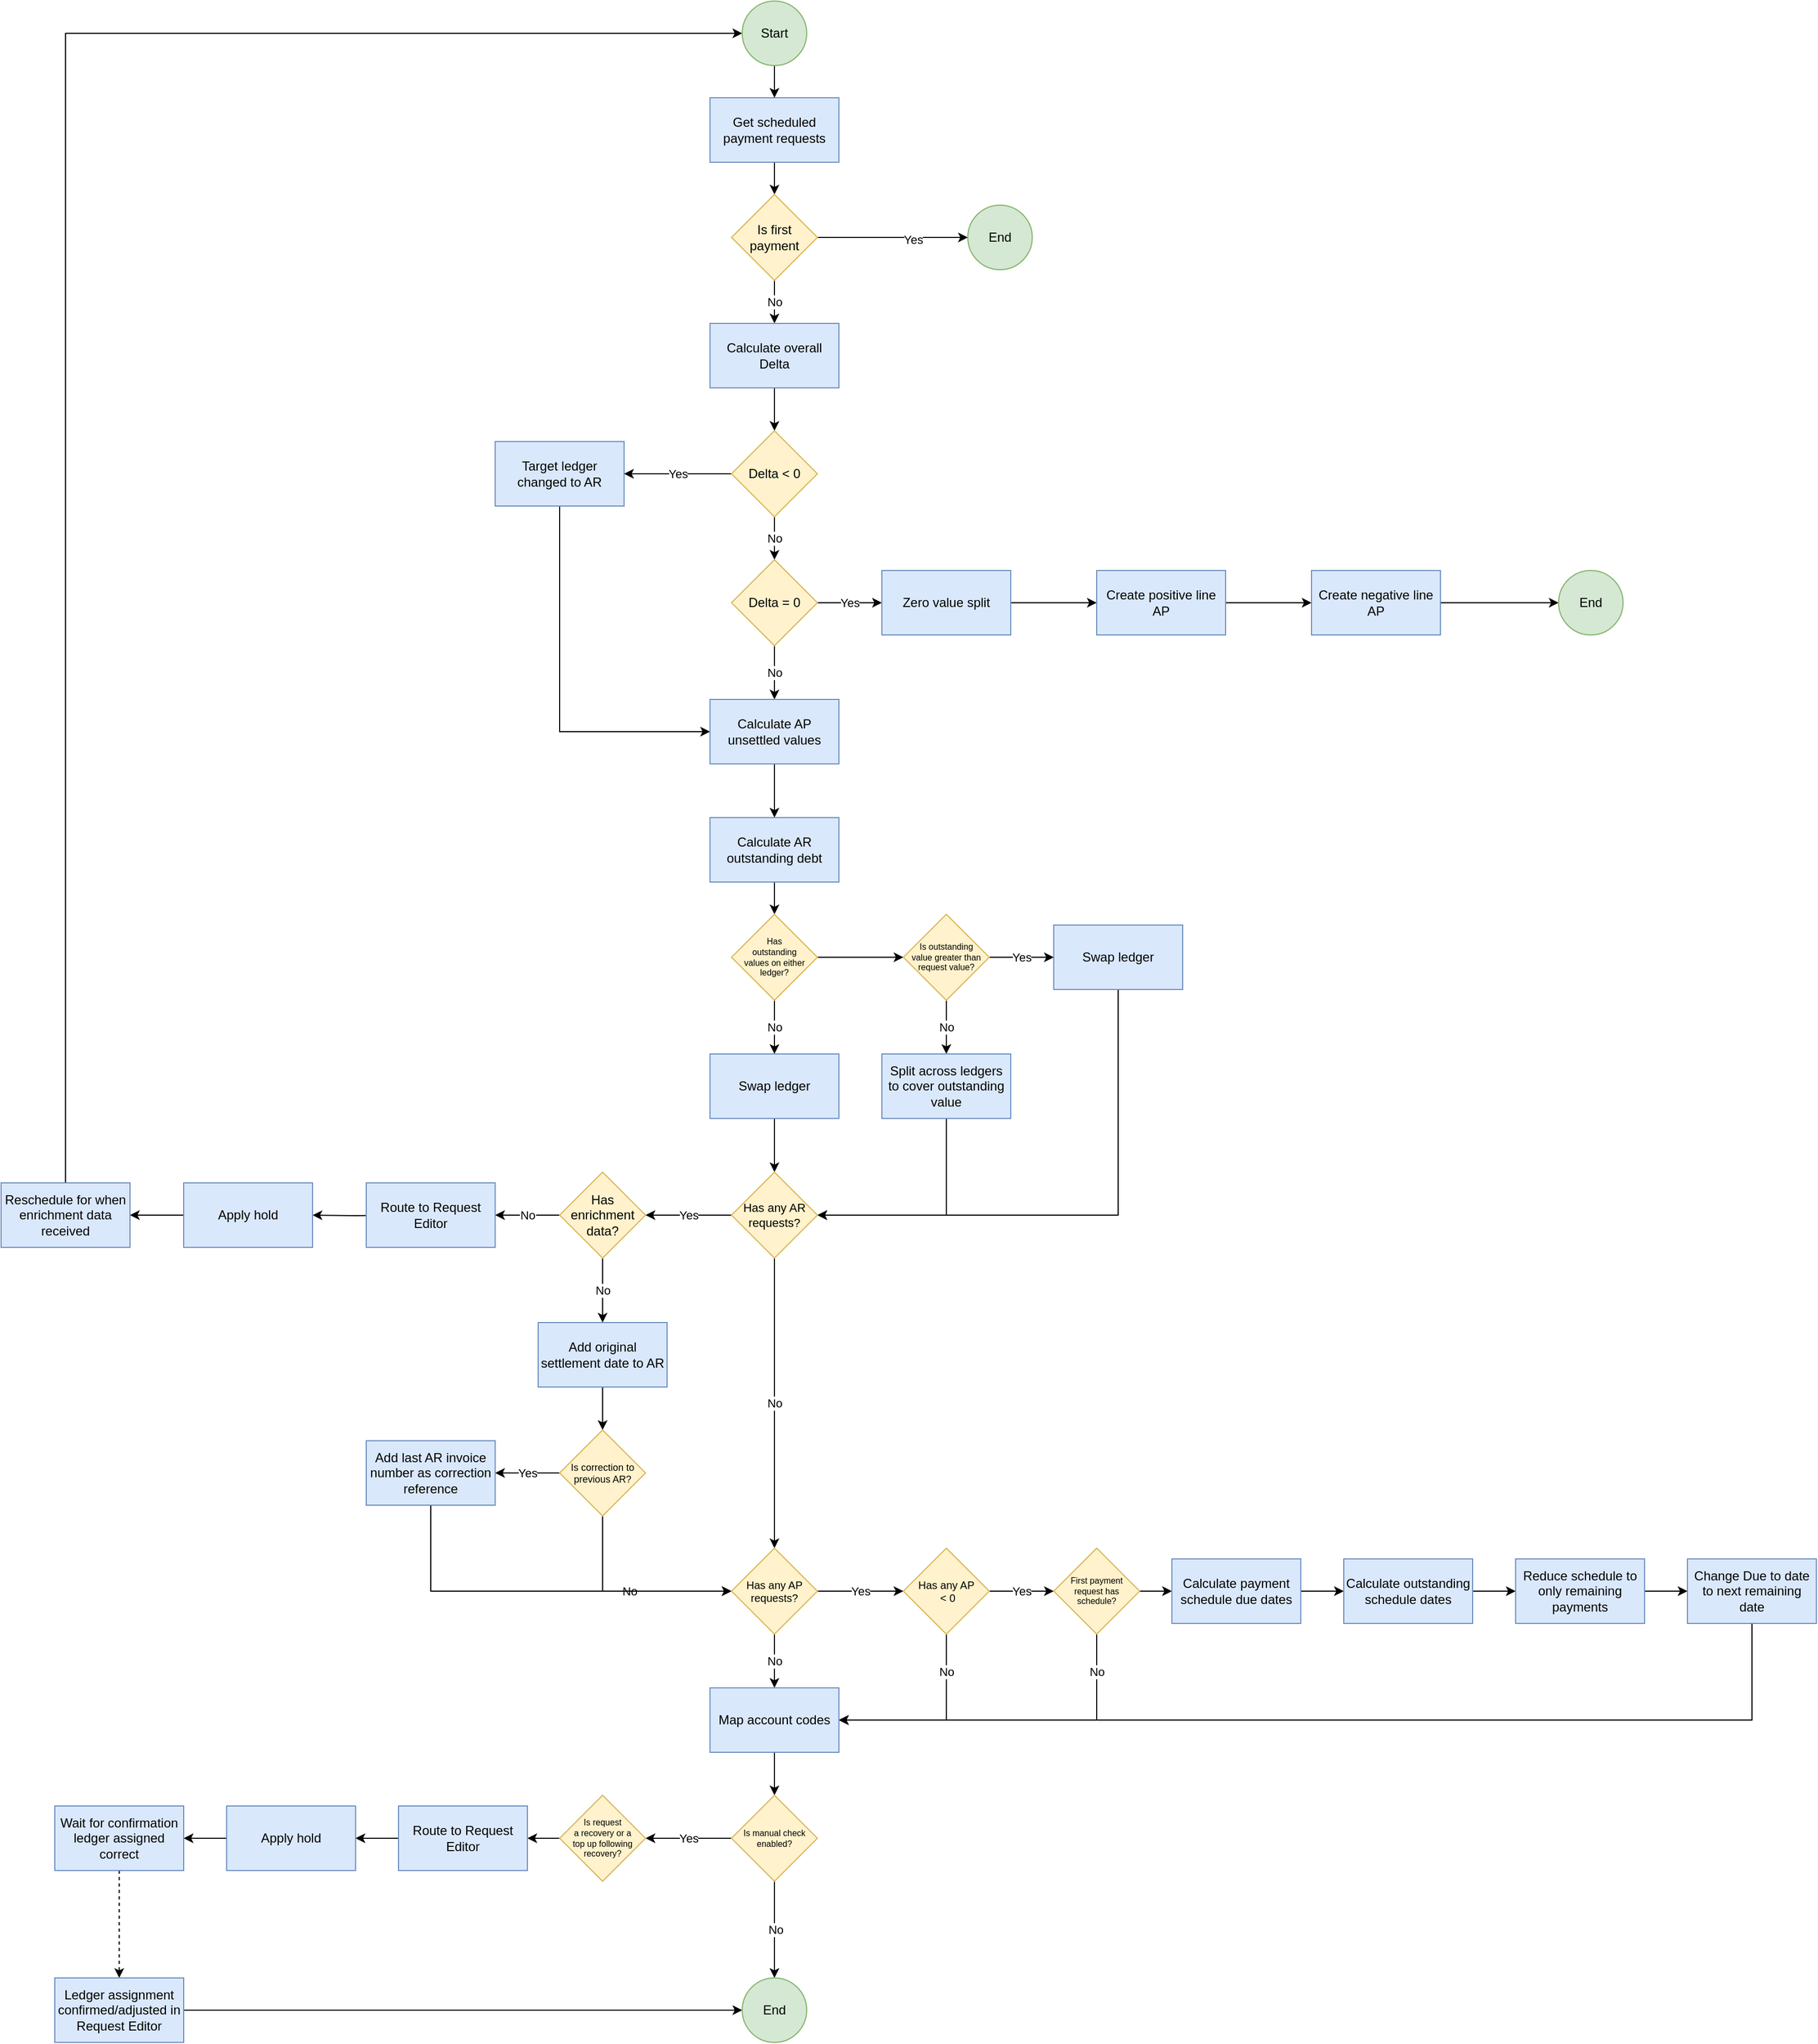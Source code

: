 <mxfile version="16.6.4" type="github">
  <diagram id="qEQCgVEGYSxdwCo334IR" name="Page-1">
    <mxGraphModel dx="2012" dy="1804" grid="1" gridSize="10" guides="1" tooltips="1" connect="1" arrows="1" fold="1" page="1" pageScale="1" pageWidth="827" pageHeight="1169" math="0" shadow="0">
      <root>
        <mxCell id="0" />
        <mxCell id="1" parent="0" />
        <mxCell id="rInZ0QM_BnlawJ9Pr040-3" value="" style="edgeStyle=orthogonalEdgeStyle;rounded=0;orthogonalLoop=1;jettySize=auto;html=1;" edge="1" parent="1" source="rInZ0QM_BnlawJ9Pr040-1" target="rInZ0QM_BnlawJ9Pr040-2">
          <mxGeometry relative="1" as="geometry" />
        </mxCell>
        <mxCell id="rInZ0QM_BnlawJ9Pr040-1" value="Get scheduled payment requests" style="rounded=0;whiteSpace=wrap;html=1;fillColor=#dae8fc;strokeColor=#6c8ebf;" vertex="1" parent="1">
          <mxGeometry x="-100" y="-1010" width="120" height="60" as="geometry" />
        </mxCell>
        <mxCell id="rInZ0QM_BnlawJ9Pr040-5" style="edgeStyle=orthogonalEdgeStyle;rounded=0;orthogonalLoop=1;jettySize=auto;html=1;" edge="1" parent="1" source="rInZ0QM_BnlawJ9Pr040-2" target="rInZ0QM_BnlawJ9Pr040-4">
          <mxGeometry relative="1" as="geometry" />
        </mxCell>
        <mxCell id="rInZ0QM_BnlawJ9Pr040-6" value="Yes" style="edgeLabel;html=1;align=center;verticalAlign=middle;resizable=0;points=[];" vertex="1" connectable="0" parent="rInZ0QM_BnlawJ9Pr040-5">
          <mxGeometry x="0.271" y="-2" relative="1" as="geometry">
            <mxPoint as="offset" />
          </mxGeometry>
        </mxCell>
        <mxCell id="rInZ0QM_BnlawJ9Pr040-8" value="No" style="edgeStyle=orthogonalEdgeStyle;rounded=0;orthogonalLoop=1;jettySize=auto;html=1;" edge="1" parent="1" source="rInZ0QM_BnlawJ9Pr040-2" target="rInZ0QM_BnlawJ9Pr040-7">
          <mxGeometry relative="1" as="geometry" />
        </mxCell>
        <mxCell id="rInZ0QM_BnlawJ9Pr040-2" value="Is first payment" style="rhombus;whiteSpace=wrap;html=1;rounded=0;fillColor=#fff2cc;strokeColor=#d6b656;" vertex="1" parent="1">
          <mxGeometry x="-80" y="-920" width="80" height="80" as="geometry" />
        </mxCell>
        <mxCell id="rInZ0QM_BnlawJ9Pr040-4" value="End" style="ellipse;whiteSpace=wrap;html=1;aspect=fixed;fillColor=#d5e8d4;strokeColor=#82b366;" vertex="1" parent="1">
          <mxGeometry x="140" y="-910" width="60" height="60" as="geometry" />
        </mxCell>
        <mxCell id="rInZ0QM_BnlawJ9Pr040-10" value="" style="edgeStyle=orthogonalEdgeStyle;rounded=0;orthogonalLoop=1;jettySize=auto;html=1;" edge="1" parent="1" source="rInZ0QM_BnlawJ9Pr040-7" target="rInZ0QM_BnlawJ9Pr040-9">
          <mxGeometry relative="1" as="geometry" />
        </mxCell>
        <mxCell id="rInZ0QM_BnlawJ9Pr040-7" value="Calculate overall Delta" style="whiteSpace=wrap;html=1;rounded=0;fillColor=#dae8fc;strokeColor=#6c8ebf;" vertex="1" parent="1">
          <mxGeometry x="-100" y="-800" width="120" height="60" as="geometry" />
        </mxCell>
        <mxCell id="rInZ0QM_BnlawJ9Pr040-12" value="Yes" style="edgeStyle=orthogonalEdgeStyle;rounded=0;orthogonalLoop=1;jettySize=auto;html=1;" edge="1" parent="1" source="rInZ0QM_BnlawJ9Pr040-9" target="rInZ0QM_BnlawJ9Pr040-11">
          <mxGeometry relative="1" as="geometry" />
        </mxCell>
        <mxCell id="rInZ0QM_BnlawJ9Pr040-16" value="No" style="edgeStyle=orthogonalEdgeStyle;rounded=0;orthogonalLoop=1;jettySize=auto;html=1;" edge="1" parent="1" source="rInZ0QM_BnlawJ9Pr040-9" target="rInZ0QM_BnlawJ9Pr040-15">
          <mxGeometry relative="1" as="geometry" />
        </mxCell>
        <mxCell id="rInZ0QM_BnlawJ9Pr040-9" value="Delta &amp;lt; 0" style="rhombus;whiteSpace=wrap;html=1;rounded=0;fillColor=#fff2cc;strokeColor=#d6b656;" vertex="1" parent="1">
          <mxGeometry x="-80" y="-700" width="80" height="80" as="geometry" />
        </mxCell>
        <mxCell id="rInZ0QM_BnlawJ9Pr040-35" style="edgeStyle=orthogonalEdgeStyle;rounded=0;orthogonalLoop=1;jettySize=auto;html=1;entryX=0;entryY=0.5;entryDx=0;entryDy=0;exitX=0.5;exitY=1;exitDx=0;exitDy=0;" edge="1" parent="1" source="rInZ0QM_BnlawJ9Pr040-11" target="rInZ0QM_BnlawJ9Pr040-25">
          <mxGeometry relative="1" as="geometry" />
        </mxCell>
        <mxCell id="rInZ0QM_BnlawJ9Pr040-11" value="Target ledger changed to AR" style="whiteSpace=wrap;html=1;rounded=0;fillColor=#dae8fc;strokeColor=#6c8ebf;" vertex="1" parent="1">
          <mxGeometry x="-300" y="-690" width="120" height="60" as="geometry" />
        </mxCell>
        <mxCell id="rInZ0QM_BnlawJ9Pr040-18" value="Yes" style="edgeStyle=orthogonalEdgeStyle;rounded=0;orthogonalLoop=1;jettySize=auto;html=1;" edge="1" parent="1" source="rInZ0QM_BnlawJ9Pr040-15" target="rInZ0QM_BnlawJ9Pr040-17">
          <mxGeometry relative="1" as="geometry" />
        </mxCell>
        <mxCell id="rInZ0QM_BnlawJ9Pr040-26" value="No" style="edgeStyle=orthogonalEdgeStyle;rounded=0;orthogonalLoop=1;jettySize=auto;html=1;" edge="1" parent="1" source="rInZ0QM_BnlawJ9Pr040-15" target="rInZ0QM_BnlawJ9Pr040-25">
          <mxGeometry relative="1" as="geometry" />
        </mxCell>
        <mxCell id="rInZ0QM_BnlawJ9Pr040-15" value="Delta = 0" style="rhombus;whiteSpace=wrap;html=1;rounded=0;fillColor=#fff2cc;strokeColor=#d6b656;" vertex="1" parent="1">
          <mxGeometry x="-80" y="-580" width="80" height="80" as="geometry" />
        </mxCell>
        <mxCell id="rInZ0QM_BnlawJ9Pr040-20" value="" style="edgeStyle=orthogonalEdgeStyle;rounded=0;orthogonalLoop=1;jettySize=auto;html=1;" edge="1" parent="1" source="rInZ0QM_BnlawJ9Pr040-17" target="rInZ0QM_BnlawJ9Pr040-19">
          <mxGeometry relative="1" as="geometry" />
        </mxCell>
        <mxCell id="rInZ0QM_BnlawJ9Pr040-17" value="Zero value split" style="whiteSpace=wrap;html=1;rounded=0;" vertex="1" parent="1">
          <mxGeometry x="60" y="-570" width="120" height="60" as="geometry" />
        </mxCell>
        <mxCell id="rInZ0QM_BnlawJ9Pr040-22" value="" style="edgeStyle=orthogonalEdgeStyle;rounded=0;orthogonalLoop=1;jettySize=auto;html=1;" edge="1" parent="1" source="rInZ0QM_BnlawJ9Pr040-19" target="rInZ0QM_BnlawJ9Pr040-21">
          <mxGeometry relative="1" as="geometry" />
        </mxCell>
        <mxCell id="rInZ0QM_BnlawJ9Pr040-19" value="Create positive line AP" style="whiteSpace=wrap;html=1;rounded=0;" vertex="1" parent="1">
          <mxGeometry x="260" y="-570" width="120" height="60" as="geometry" />
        </mxCell>
        <mxCell id="rInZ0QM_BnlawJ9Pr040-24" style="edgeStyle=orthogonalEdgeStyle;rounded=0;orthogonalLoop=1;jettySize=auto;html=1;" edge="1" parent="1" source="rInZ0QM_BnlawJ9Pr040-21" target="rInZ0QM_BnlawJ9Pr040-23">
          <mxGeometry relative="1" as="geometry" />
        </mxCell>
        <mxCell id="rInZ0QM_BnlawJ9Pr040-21" value="Create negative line AP" style="whiteSpace=wrap;html=1;rounded=0;fillColor=#dae8fc;strokeColor=#6c8ebf;" vertex="1" parent="1">
          <mxGeometry x="460" y="-570" width="120" height="60" as="geometry" />
        </mxCell>
        <mxCell id="rInZ0QM_BnlawJ9Pr040-23" value="End" style="ellipse;whiteSpace=wrap;html=1;aspect=fixed;fillColor=#d5e8d4;strokeColor=#82b366;" vertex="1" parent="1">
          <mxGeometry x="690" y="-570" width="60" height="60" as="geometry" />
        </mxCell>
        <mxCell id="rInZ0QM_BnlawJ9Pr040-28" value="" style="edgeStyle=orthogonalEdgeStyle;rounded=0;orthogonalLoop=1;jettySize=auto;html=1;" edge="1" parent="1" source="rInZ0QM_BnlawJ9Pr040-25" target="rInZ0QM_BnlawJ9Pr040-27">
          <mxGeometry relative="1" as="geometry" />
        </mxCell>
        <mxCell id="rInZ0QM_BnlawJ9Pr040-25" value="Calculate AP unsettled values" style="whiteSpace=wrap;html=1;rounded=0;fillColor=#dae8fc;strokeColor=#6c8ebf;" vertex="1" parent="1">
          <mxGeometry x="-100" y="-450" width="120" height="60" as="geometry" />
        </mxCell>
        <mxCell id="rInZ0QM_BnlawJ9Pr040-32" value="" style="edgeStyle=orthogonalEdgeStyle;rounded=0;orthogonalLoop=1;jettySize=auto;html=1;" edge="1" parent="1" source="rInZ0QM_BnlawJ9Pr040-27" target="rInZ0QM_BnlawJ9Pr040-31">
          <mxGeometry relative="1" as="geometry" />
        </mxCell>
        <mxCell id="rInZ0QM_BnlawJ9Pr040-27" value="Calculate AR outstanding debt" style="whiteSpace=wrap;html=1;rounded=0;fillColor=#dae8fc;strokeColor=#6c8ebf;" vertex="1" parent="1">
          <mxGeometry x="-100" y="-340" width="120" height="60" as="geometry" />
        </mxCell>
        <mxCell id="rInZ0QM_BnlawJ9Pr040-34" value="No" style="edgeStyle=orthogonalEdgeStyle;rounded=0;orthogonalLoop=1;jettySize=auto;html=1;entryX=0.5;entryY=0;entryDx=0;entryDy=0;" edge="1" parent="1" source="rInZ0QM_BnlawJ9Pr040-31" target="rInZ0QM_BnlawJ9Pr040-44">
          <mxGeometry relative="1" as="geometry">
            <mxPoint x="-40" y="-70" as="targetPoint" />
          </mxGeometry>
        </mxCell>
        <mxCell id="rInZ0QM_BnlawJ9Pr040-37" value="" style="edgeStyle=orthogonalEdgeStyle;rounded=0;orthogonalLoop=1;jettySize=auto;html=1;" edge="1" parent="1" source="rInZ0QM_BnlawJ9Pr040-31" target="rInZ0QM_BnlawJ9Pr040-36">
          <mxGeometry relative="1" as="geometry" />
        </mxCell>
        <mxCell id="rInZ0QM_BnlawJ9Pr040-31" value="Has &lt;br&gt;outstanding &lt;br&gt;values on either ledger?" style="rhombus;whiteSpace=wrap;html=1;rounded=0;fontSize=8;fillColor=#fff2cc;strokeColor=#d6b656;" vertex="1" parent="1">
          <mxGeometry x="-80" y="-250" width="80" height="80" as="geometry" />
        </mxCell>
        <mxCell id="rInZ0QM_BnlawJ9Pr040-39" value="Yes" style="edgeStyle=orthogonalEdgeStyle;rounded=0;orthogonalLoop=1;jettySize=auto;html=1;" edge="1" parent="1" source="rInZ0QM_BnlawJ9Pr040-36" target="rInZ0QM_BnlawJ9Pr040-38">
          <mxGeometry relative="1" as="geometry" />
        </mxCell>
        <mxCell id="rInZ0QM_BnlawJ9Pr040-43" value="No" style="edgeStyle=orthogonalEdgeStyle;rounded=0;orthogonalLoop=1;jettySize=auto;html=1;" edge="1" parent="1" source="rInZ0QM_BnlawJ9Pr040-36" target="rInZ0QM_BnlawJ9Pr040-42">
          <mxGeometry relative="1" as="geometry" />
        </mxCell>
        <mxCell id="rInZ0QM_BnlawJ9Pr040-36" value="Is outstanding&lt;br&gt;value greater than request value?" style="rhombus;whiteSpace=wrap;html=1;rounded=0;fontSize=8;fillColor=#fff2cc;strokeColor=#d6b656;" vertex="1" parent="1">
          <mxGeometry x="80" y="-250" width="80" height="80" as="geometry" />
        </mxCell>
        <mxCell id="rInZ0QM_BnlawJ9Pr040-41" value="" style="edgeStyle=orthogonalEdgeStyle;rounded=0;orthogonalLoop=1;jettySize=auto;html=1;entryX=1;entryY=0.5;entryDx=0;entryDy=0;exitX=0.5;exitY=1;exitDx=0;exitDy=0;" edge="1" parent="1" source="rInZ0QM_BnlawJ9Pr040-38" target="rInZ0QM_BnlawJ9Pr040-45">
          <mxGeometry relative="1" as="geometry">
            <mxPoint x="440" y="60" as="targetPoint" />
            <Array as="points">
              <mxPoint x="280" y="30" />
            </Array>
          </mxGeometry>
        </mxCell>
        <mxCell id="rInZ0QM_BnlawJ9Pr040-38" value="Swap ledger" style="whiteSpace=wrap;html=1;rounded=0;fillColor=#dae8fc;strokeColor=#6c8ebf;" vertex="1" parent="1">
          <mxGeometry x="220" y="-240" width="120" height="60" as="geometry" />
        </mxCell>
        <mxCell id="rInZ0QM_BnlawJ9Pr040-124" style="edgeStyle=orthogonalEdgeStyle;rounded=0;orthogonalLoop=1;jettySize=auto;html=1;entryX=1;entryY=0.5;entryDx=0;entryDy=0;fontSize=8;exitX=0.5;exitY=1;exitDx=0;exitDy=0;" edge="1" parent="1" source="rInZ0QM_BnlawJ9Pr040-42" target="rInZ0QM_BnlawJ9Pr040-45">
          <mxGeometry relative="1" as="geometry" />
        </mxCell>
        <mxCell id="rInZ0QM_BnlawJ9Pr040-42" value="Split across ledgers to cover outstanding value" style="whiteSpace=wrap;html=1;rounded=0;fillColor=#dae8fc;strokeColor=#6c8ebf;" vertex="1" parent="1">
          <mxGeometry x="60" y="-120" width="120" height="60" as="geometry" />
        </mxCell>
        <mxCell id="rInZ0QM_BnlawJ9Pr040-46" value="" style="edgeStyle=orthogonalEdgeStyle;rounded=0;orthogonalLoop=1;jettySize=auto;html=1;" edge="1" parent="1" source="rInZ0QM_BnlawJ9Pr040-44" target="rInZ0QM_BnlawJ9Pr040-45">
          <mxGeometry relative="1" as="geometry" />
        </mxCell>
        <mxCell id="rInZ0QM_BnlawJ9Pr040-44" value="Swap ledger" style="whiteSpace=wrap;html=1;rounded=0;fillColor=#dae8fc;strokeColor=#6c8ebf;" vertex="1" parent="1">
          <mxGeometry x="-100" y="-120" width="120" height="60" as="geometry" />
        </mxCell>
        <mxCell id="rInZ0QM_BnlawJ9Pr040-48" value="Yes" style="edgeStyle=orthogonalEdgeStyle;rounded=0;orthogonalLoop=1;jettySize=auto;html=1;" edge="1" parent="1" source="rInZ0QM_BnlawJ9Pr040-45" target="rInZ0QM_BnlawJ9Pr040-47">
          <mxGeometry relative="1" as="geometry" />
        </mxCell>
        <mxCell id="rInZ0QM_BnlawJ9Pr040-58" value="No" style="edgeStyle=orthogonalEdgeStyle;rounded=0;orthogonalLoop=1;jettySize=auto;html=1;exitX=0.5;exitY=1;exitDx=0;exitDy=0;" edge="1" parent="1" source="rInZ0QM_BnlawJ9Pr040-47" target="rInZ0QM_BnlawJ9Pr040-57">
          <mxGeometry relative="1" as="geometry" />
        </mxCell>
        <mxCell id="rInZ0QM_BnlawJ9Pr040-88" value="No" style="edgeStyle=orthogonalEdgeStyle;rounded=0;orthogonalLoop=1;jettySize=auto;html=1;" edge="1" parent="1" source="rInZ0QM_BnlawJ9Pr040-45" target="rInZ0QM_BnlawJ9Pr040-87">
          <mxGeometry relative="1" as="geometry" />
        </mxCell>
        <mxCell id="rInZ0QM_BnlawJ9Pr040-45" value="Has any AR requests?" style="rhombus;whiteSpace=wrap;html=1;rounded=0;fontSize=11;fillColor=#fff2cc;strokeColor=#d6b656;" vertex="1" parent="1">
          <mxGeometry x="-80" y="-10" width="80" height="80" as="geometry" />
        </mxCell>
        <mxCell id="rInZ0QM_BnlawJ9Pr040-50" value="No" style="edgeStyle=orthogonalEdgeStyle;rounded=0;orthogonalLoop=1;jettySize=auto;html=1;" edge="1" parent="1" source="rInZ0QM_BnlawJ9Pr040-47" target="rInZ0QM_BnlawJ9Pr040-49">
          <mxGeometry relative="1" as="geometry" />
        </mxCell>
        <mxCell id="rInZ0QM_BnlawJ9Pr040-47" value="Has enrichment data?" style="rhombus;whiteSpace=wrap;html=1;rounded=0;fillColor=#fff2cc;strokeColor=#d6b656;" vertex="1" parent="1">
          <mxGeometry x="-240" y="-10" width="80" height="80" as="geometry" />
        </mxCell>
        <mxCell id="rInZ0QM_BnlawJ9Pr040-52" value="" style="edgeStyle=orthogonalEdgeStyle;rounded=0;orthogonalLoop=1;jettySize=auto;html=1;" edge="1" parent="1" target="rInZ0QM_BnlawJ9Pr040-51">
          <mxGeometry relative="1" as="geometry">
            <mxPoint x="-390" y="30.0" as="sourcePoint" />
          </mxGeometry>
        </mxCell>
        <mxCell id="rInZ0QM_BnlawJ9Pr040-49" value="Route to Request Editor" style="whiteSpace=wrap;html=1;rounded=0;fillColor=#dae8fc;strokeColor=#6c8ebf;" vertex="1" parent="1">
          <mxGeometry x="-420" width="120" height="60" as="geometry" />
        </mxCell>
        <mxCell id="rInZ0QM_BnlawJ9Pr040-54" value="" style="edgeStyle=orthogonalEdgeStyle;rounded=0;orthogonalLoop=1;jettySize=auto;html=1;" edge="1" parent="1" source="rInZ0QM_BnlawJ9Pr040-51" target="rInZ0QM_BnlawJ9Pr040-53">
          <mxGeometry relative="1" as="geometry" />
        </mxCell>
        <mxCell id="rInZ0QM_BnlawJ9Pr040-51" value="Apply hold" style="whiteSpace=wrap;html=1;rounded=0;fillColor=#dae8fc;strokeColor=#6c8ebf;" vertex="1" parent="1">
          <mxGeometry x="-590" width="120" height="60" as="geometry" />
        </mxCell>
        <mxCell id="rInZ0QM_BnlawJ9Pr040-112" style="edgeStyle=orthogonalEdgeStyle;rounded=0;orthogonalLoop=1;jettySize=auto;html=1;entryX=0;entryY=0.5;entryDx=0;entryDy=0;fontSize=8;exitX=0.5;exitY=0;exitDx=0;exitDy=0;" edge="1" parent="1" source="rInZ0QM_BnlawJ9Pr040-53" target="rInZ0QM_BnlawJ9Pr040-110">
          <mxGeometry relative="1" as="geometry">
            <Array as="points">
              <mxPoint x="-700" y="-1070" />
            </Array>
          </mxGeometry>
        </mxCell>
        <mxCell id="rInZ0QM_BnlawJ9Pr040-53" value="Reschedule for when enrichment data received" style="whiteSpace=wrap;html=1;rounded=0;fillColor=#dae8fc;strokeColor=#6c8ebf;" vertex="1" parent="1">
          <mxGeometry x="-760" width="120" height="60" as="geometry" />
        </mxCell>
        <mxCell id="rInZ0QM_BnlawJ9Pr040-60" value="" style="edgeStyle=orthogonalEdgeStyle;rounded=0;orthogonalLoop=1;jettySize=auto;html=1;" edge="1" parent="1" source="rInZ0QM_BnlawJ9Pr040-57" target="rInZ0QM_BnlawJ9Pr040-59">
          <mxGeometry relative="1" as="geometry" />
        </mxCell>
        <mxCell id="rInZ0QM_BnlawJ9Pr040-57" value="Add original settlement date to AR" style="whiteSpace=wrap;html=1;rounded=0;fillColor=#dae8fc;strokeColor=#6c8ebf;" vertex="1" parent="1">
          <mxGeometry x="-260" y="130" width="120" height="60" as="geometry" />
        </mxCell>
        <mxCell id="rInZ0QM_BnlawJ9Pr040-64" value="Yes" style="edgeStyle=orthogonalEdgeStyle;rounded=0;orthogonalLoop=1;jettySize=auto;html=1;" edge="1" parent="1" source="rInZ0QM_BnlawJ9Pr040-59" target="rInZ0QM_BnlawJ9Pr040-63">
          <mxGeometry relative="1" as="geometry" />
        </mxCell>
        <mxCell id="rInZ0QM_BnlawJ9Pr040-66" value="No" style="edgeStyle=orthogonalEdgeStyle;rounded=0;orthogonalLoop=1;jettySize=auto;html=1;exitX=0.5;exitY=1;exitDx=0;exitDy=0;entryX=0;entryY=0.5;entryDx=0;entryDy=0;" edge="1" parent="1" source="rInZ0QM_BnlawJ9Pr040-59" target="rInZ0QM_BnlawJ9Pr040-87">
          <mxGeometry relative="1" as="geometry" />
        </mxCell>
        <mxCell id="rInZ0QM_BnlawJ9Pr040-59" value="Is correction to previous AR?" style="rhombus;whiteSpace=wrap;html=1;rounded=0;fontSize=9;fillColor=#fff2cc;strokeColor=#d6b656;" vertex="1" parent="1">
          <mxGeometry x="-240" y="230" width="80" height="80" as="geometry" />
        </mxCell>
        <mxCell id="rInZ0QM_BnlawJ9Pr040-67" style="edgeStyle=orthogonalEdgeStyle;rounded=0;orthogonalLoop=1;jettySize=auto;html=1;entryX=0;entryY=0.5;entryDx=0;entryDy=0;exitX=0.5;exitY=1;exitDx=0;exitDy=0;" edge="1" parent="1" source="rInZ0QM_BnlawJ9Pr040-63" target="rInZ0QM_BnlawJ9Pr040-87">
          <mxGeometry relative="1" as="geometry" />
        </mxCell>
        <mxCell id="rInZ0QM_BnlawJ9Pr040-63" value="Add last AR invoice number as correction reference" style="whiteSpace=wrap;html=1;rounded=0;fillColor=#dae8fc;strokeColor=#6c8ebf;" vertex="1" parent="1">
          <mxGeometry x="-420" y="240" width="120" height="60" as="geometry" />
        </mxCell>
        <mxCell id="rInZ0QM_BnlawJ9Pr040-70" value="" style="edgeStyle=orthogonalEdgeStyle;rounded=0;orthogonalLoop=1;jettySize=auto;html=1;" edge="1" parent="1" source="rInZ0QM_BnlawJ9Pr040-65" target="rInZ0QM_BnlawJ9Pr040-69">
          <mxGeometry relative="1" as="geometry" />
        </mxCell>
        <mxCell id="rInZ0QM_BnlawJ9Pr040-65" value="Map account codes" style="whiteSpace=wrap;html=1;rounded=0;" vertex="1" parent="1">
          <mxGeometry x="-100" y="470" width="120" height="60" as="geometry" />
        </mxCell>
        <mxCell id="rInZ0QM_BnlawJ9Pr040-72" value="Yes" style="edgeStyle=orthogonalEdgeStyle;rounded=0;orthogonalLoop=1;jettySize=auto;html=1;" edge="1" parent="1" source="rInZ0QM_BnlawJ9Pr040-69" target="rInZ0QM_BnlawJ9Pr040-71">
          <mxGeometry relative="1" as="geometry" />
        </mxCell>
        <mxCell id="rInZ0QM_BnlawJ9Pr040-84" value="No" style="edgeStyle=orthogonalEdgeStyle;rounded=0;orthogonalLoop=1;jettySize=auto;html=1;" edge="1" parent="1" source="rInZ0QM_BnlawJ9Pr040-69">
          <mxGeometry relative="1" as="geometry">
            <mxPoint x="-40" y="740" as="targetPoint" />
          </mxGeometry>
        </mxCell>
        <mxCell id="rInZ0QM_BnlawJ9Pr040-69" value="Is manual check enabled?" style="rhombus;whiteSpace=wrap;html=1;rounded=0;fontSize=8;fillColor=#fff2cc;strokeColor=#d6b656;" vertex="1" parent="1">
          <mxGeometry x="-80" y="570" width="80" height="80" as="geometry" />
        </mxCell>
        <mxCell id="rInZ0QM_BnlawJ9Pr040-74" value="" style="edgeStyle=orthogonalEdgeStyle;rounded=0;orthogonalLoop=1;jettySize=auto;html=1;" edge="1" parent="1" source="rInZ0QM_BnlawJ9Pr040-71" target="rInZ0QM_BnlawJ9Pr040-73">
          <mxGeometry relative="1" as="geometry" />
        </mxCell>
        <mxCell id="rInZ0QM_BnlawJ9Pr040-71" value="Is request &lt;br&gt;a recovery or a &lt;br&gt;top up following recovery?" style="rhombus;whiteSpace=wrap;html=1;rounded=0;fontSize=8;fillColor=#fff2cc;strokeColor=#d6b656;" vertex="1" parent="1">
          <mxGeometry x="-240" y="570" width="80" height="80" as="geometry" />
        </mxCell>
        <mxCell id="rInZ0QM_BnlawJ9Pr040-76" value="" style="edgeStyle=orthogonalEdgeStyle;rounded=0;orthogonalLoop=1;jettySize=auto;html=1;" edge="1" parent="1" source="rInZ0QM_BnlawJ9Pr040-73" target="rInZ0QM_BnlawJ9Pr040-75">
          <mxGeometry relative="1" as="geometry" />
        </mxCell>
        <mxCell id="rInZ0QM_BnlawJ9Pr040-73" value="Route to Request Editor" style="whiteSpace=wrap;html=1;rounded=0;" vertex="1" parent="1">
          <mxGeometry x="-390" y="580" width="120" height="60" as="geometry" />
        </mxCell>
        <mxCell id="rInZ0QM_BnlawJ9Pr040-78" value="" style="edgeStyle=orthogonalEdgeStyle;rounded=0;orthogonalLoop=1;jettySize=auto;html=1;" edge="1" parent="1" source="rInZ0QM_BnlawJ9Pr040-75" target="rInZ0QM_BnlawJ9Pr040-77">
          <mxGeometry relative="1" as="geometry" />
        </mxCell>
        <mxCell id="rInZ0QM_BnlawJ9Pr040-75" value="Apply hold" style="whiteSpace=wrap;html=1;rounded=0;fillColor=#dae8fc;strokeColor=#6c8ebf;" vertex="1" parent="1">
          <mxGeometry x="-550" y="580" width="120" height="60" as="geometry" />
        </mxCell>
        <mxCell id="rInZ0QM_BnlawJ9Pr040-82" value="" style="edgeStyle=orthogonalEdgeStyle;rounded=0;orthogonalLoop=1;jettySize=auto;html=1;dashed=1;" edge="1" parent="1" source="rInZ0QM_BnlawJ9Pr040-77" target="rInZ0QM_BnlawJ9Pr040-81">
          <mxGeometry relative="1" as="geometry" />
        </mxCell>
        <mxCell id="rInZ0QM_BnlawJ9Pr040-77" value="Wait for confirmation ledger assigned correct" style="whiteSpace=wrap;html=1;rounded=0;fillColor=#dae8fc;strokeColor=#6c8ebf;" vertex="1" parent="1">
          <mxGeometry x="-710" y="580" width="120" height="60" as="geometry" />
        </mxCell>
        <mxCell id="rInZ0QM_BnlawJ9Pr040-85" style="edgeStyle=orthogonalEdgeStyle;rounded=0;orthogonalLoop=1;jettySize=auto;html=1;entryX=0;entryY=0.5;entryDx=0;entryDy=0;" edge="1" parent="1" source="rInZ0QM_BnlawJ9Pr040-81" target="rInZ0QM_BnlawJ9Pr040-86">
          <mxGeometry relative="1" as="geometry">
            <mxPoint x="-100" y="770" as="targetPoint" />
          </mxGeometry>
        </mxCell>
        <mxCell id="rInZ0QM_BnlawJ9Pr040-81" value="Ledger assignment confirmed/adjusted in Request Editor" style="whiteSpace=wrap;html=1;rounded=0;fillColor=#dae8fc;strokeColor=#6c8ebf;" vertex="1" parent="1">
          <mxGeometry x="-710" y="740" width="120" height="60" as="geometry" />
        </mxCell>
        <mxCell id="rInZ0QM_BnlawJ9Pr040-86" value="End" style="ellipse;whiteSpace=wrap;html=1;aspect=fixed;fillColor=#d5e8d4;strokeColor=#82b366;" vertex="1" parent="1">
          <mxGeometry x="-70" y="740" width="60" height="60" as="geometry" />
        </mxCell>
        <mxCell id="rInZ0QM_BnlawJ9Pr040-89" value="No" style="edgeStyle=orthogonalEdgeStyle;rounded=0;orthogonalLoop=1;jettySize=auto;html=1;entryX=0.5;entryY=0;entryDx=0;entryDy=0;" edge="1" parent="1" source="rInZ0QM_BnlawJ9Pr040-87" target="rInZ0QM_BnlawJ9Pr040-65">
          <mxGeometry relative="1" as="geometry" />
        </mxCell>
        <mxCell id="rInZ0QM_BnlawJ9Pr040-92" value="Yes" style="edgeStyle=orthogonalEdgeStyle;rounded=0;orthogonalLoop=1;jettySize=auto;html=1;" edge="1" parent="1" source="rInZ0QM_BnlawJ9Pr040-87" target="rInZ0QM_BnlawJ9Pr040-91">
          <mxGeometry relative="1" as="geometry" />
        </mxCell>
        <mxCell id="rInZ0QM_BnlawJ9Pr040-87" value="Has any AP requests?" style="rhombus;whiteSpace=wrap;html=1;rounded=0;fontSize=10;fillColor=#fff2cc;strokeColor=#d6b656;" vertex="1" parent="1">
          <mxGeometry x="-80" y="340" width="80" height="80" as="geometry" />
        </mxCell>
        <mxCell id="rInZ0QM_BnlawJ9Pr040-93" value="No" style="edgeStyle=orthogonalEdgeStyle;rounded=0;orthogonalLoop=1;jettySize=auto;html=1;entryX=1;entryY=0.5;entryDx=0;entryDy=0;exitX=0.5;exitY=1;exitDx=0;exitDy=0;" edge="1" parent="1" source="rInZ0QM_BnlawJ9Pr040-91" target="rInZ0QM_BnlawJ9Pr040-65">
          <mxGeometry x="-0.619" relative="1" as="geometry">
            <mxPoint as="offset" />
          </mxGeometry>
        </mxCell>
        <mxCell id="rInZ0QM_BnlawJ9Pr040-99" value="Yes" style="edgeStyle=orthogonalEdgeStyle;rounded=0;orthogonalLoop=1;jettySize=auto;html=1;" edge="1" parent="1" source="rInZ0QM_BnlawJ9Pr040-91" target="rInZ0QM_BnlawJ9Pr040-98">
          <mxGeometry relative="1" as="geometry" />
        </mxCell>
        <mxCell id="rInZ0QM_BnlawJ9Pr040-91" value="Has any AP&lt;br style=&quot;font-size: 10px;&quot;&gt;&amp;nbsp;&amp;lt; 0" style="rhombus;whiteSpace=wrap;html=1;rounded=0;fontSize=10;fillColor=#fff2cc;strokeColor=#d6b656;" vertex="1" parent="1">
          <mxGeometry x="80" y="340" width="80" height="80" as="geometry" />
        </mxCell>
        <mxCell id="rInZ0QM_BnlawJ9Pr040-100" value="No" style="edgeStyle=orthogonalEdgeStyle;rounded=0;orthogonalLoop=1;jettySize=auto;html=1;entryX=1;entryY=0.5;entryDx=0;entryDy=0;exitX=0.5;exitY=1;exitDx=0;exitDy=0;" edge="1" parent="1" source="rInZ0QM_BnlawJ9Pr040-98" target="rInZ0QM_BnlawJ9Pr040-65">
          <mxGeometry x="-0.784" relative="1" as="geometry">
            <mxPoint as="offset" />
          </mxGeometry>
        </mxCell>
        <mxCell id="rInZ0QM_BnlawJ9Pr040-102" value="" style="edgeStyle=orthogonalEdgeStyle;rounded=0;orthogonalLoop=1;jettySize=auto;html=1;" edge="1" parent="1" source="rInZ0QM_BnlawJ9Pr040-98" target="rInZ0QM_BnlawJ9Pr040-101">
          <mxGeometry relative="1" as="geometry" />
        </mxCell>
        <mxCell id="rInZ0QM_BnlawJ9Pr040-98" value="First payment&lt;br&gt;request has schedule?" style="rhombus;whiteSpace=wrap;html=1;rounded=0;fontSize=8;fillColor=#fff2cc;strokeColor=#d6b656;" vertex="1" parent="1">
          <mxGeometry x="220" y="340" width="80" height="80" as="geometry" />
        </mxCell>
        <mxCell id="rInZ0QM_BnlawJ9Pr040-104" value="" style="edgeStyle=orthogonalEdgeStyle;rounded=0;orthogonalLoop=1;jettySize=auto;html=1;" edge="1" parent="1" source="rInZ0QM_BnlawJ9Pr040-101" target="rInZ0QM_BnlawJ9Pr040-103">
          <mxGeometry relative="1" as="geometry" />
        </mxCell>
        <mxCell id="rInZ0QM_BnlawJ9Pr040-101" value="Calculate payment schedule due dates" style="whiteSpace=wrap;html=1;rounded=0;fillColor=#dae8fc;strokeColor=#6c8ebf;" vertex="1" parent="1">
          <mxGeometry x="330" y="350" width="120" height="60" as="geometry" />
        </mxCell>
        <mxCell id="rInZ0QM_BnlawJ9Pr040-106" value="" style="edgeStyle=orthogonalEdgeStyle;rounded=0;orthogonalLoop=1;jettySize=auto;html=1;" edge="1" parent="1" source="rInZ0QM_BnlawJ9Pr040-103" target="rInZ0QM_BnlawJ9Pr040-105">
          <mxGeometry relative="1" as="geometry" />
        </mxCell>
        <mxCell id="rInZ0QM_BnlawJ9Pr040-103" value="Calculate outstanding schedule dates" style="whiteSpace=wrap;html=1;rounded=0;fillColor=#dae8fc;strokeColor=#6c8ebf;" vertex="1" parent="1">
          <mxGeometry x="490" y="350" width="120" height="60" as="geometry" />
        </mxCell>
        <mxCell id="rInZ0QM_BnlawJ9Pr040-108" value="" style="edgeStyle=orthogonalEdgeStyle;rounded=0;orthogonalLoop=1;jettySize=auto;html=1;" edge="1" parent="1" source="rInZ0QM_BnlawJ9Pr040-105" target="rInZ0QM_BnlawJ9Pr040-107">
          <mxGeometry relative="1" as="geometry" />
        </mxCell>
        <mxCell id="rInZ0QM_BnlawJ9Pr040-105" value="Reduce schedule to only remaining payments" style="whiteSpace=wrap;html=1;rounded=0;fillColor=#dae8fc;strokeColor=#6c8ebf;" vertex="1" parent="1">
          <mxGeometry x="650" y="350" width="120" height="60" as="geometry" />
        </mxCell>
        <mxCell id="rInZ0QM_BnlawJ9Pr040-109" style="edgeStyle=orthogonalEdgeStyle;rounded=0;orthogonalLoop=1;jettySize=auto;html=1;entryX=1;entryY=0.5;entryDx=0;entryDy=0;exitX=0.5;exitY=1;exitDx=0;exitDy=0;" edge="1" parent="1" source="rInZ0QM_BnlawJ9Pr040-107" target="rInZ0QM_BnlawJ9Pr040-65">
          <mxGeometry relative="1" as="geometry" />
        </mxCell>
        <mxCell id="rInZ0QM_BnlawJ9Pr040-107" value="Change Due to date to next remaining date" style="whiteSpace=wrap;html=1;rounded=0;fillColor=#dae8fc;strokeColor=#6c8ebf;" vertex="1" parent="1">
          <mxGeometry x="810" y="350" width="120" height="60" as="geometry" />
        </mxCell>
        <mxCell id="rInZ0QM_BnlawJ9Pr040-111" style="edgeStyle=orthogonalEdgeStyle;rounded=0;orthogonalLoop=1;jettySize=auto;html=1;entryX=0.5;entryY=0;entryDx=0;entryDy=0;fontSize=8;" edge="1" parent="1" source="rInZ0QM_BnlawJ9Pr040-110" target="rInZ0QM_BnlawJ9Pr040-1">
          <mxGeometry relative="1" as="geometry" />
        </mxCell>
        <mxCell id="rInZ0QM_BnlawJ9Pr040-110" value="Start" style="ellipse;whiteSpace=wrap;html=1;aspect=fixed;fillColor=#d5e8d4;strokeColor=#82b366;" vertex="1" parent="1">
          <mxGeometry x="-70" y="-1100" width="60" height="60" as="geometry" />
        </mxCell>
        <mxCell id="rInZ0QM_BnlawJ9Pr040-113" value="Zero value split" style="whiteSpace=wrap;html=1;rounded=0;" vertex="1" parent="1">
          <mxGeometry x="60" y="-570" width="120" height="60" as="geometry" />
        </mxCell>
        <mxCell id="rInZ0QM_BnlawJ9Pr040-114" value="Create positive line AP" style="whiteSpace=wrap;html=1;rounded=0;" vertex="1" parent="1">
          <mxGeometry x="260" y="-570" width="120" height="60" as="geometry" />
        </mxCell>
        <mxCell id="rInZ0QM_BnlawJ9Pr040-115" value="Zero value split" style="whiteSpace=wrap;html=1;rounded=0;" vertex="1" parent="1">
          <mxGeometry x="60" y="-570" width="120" height="60" as="geometry" />
        </mxCell>
        <mxCell id="rInZ0QM_BnlawJ9Pr040-116" value="Create positive line AP" style="whiteSpace=wrap;html=1;rounded=0;" vertex="1" parent="1">
          <mxGeometry x="260" y="-570" width="120" height="60" as="geometry" />
        </mxCell>
        <mxCell id="rInZ0QM_BnlawJ9Pr040-117" value="Zero value split" style="whiteSpace=wrap;html=1;rounded=0;fillColor=#dae8fc;strokeColor=#6c8ebf;" vertex="1" parent="1">
          <mxGeometry x="60" y="-570" width="120" height="60" as="geometry" />
        </mxCell>
        <mxCell id="rInZ0QM_BnlawJ9Pr040-118" value="Create positive line AP" style="whiteSpace=wrap;html=1;rounded=0;fillColor=#dae8fc;strokeColor=#6c8ebf;" vertex="1" parent="1">
          <mxGeometry x="260" y="-570" width="120" height="60" as="geometry" />
        </mxCell>
        <mxCell id="rInZ0QM_BnlawJ9Pr040-119" value="Map account codes" style="whiteSpace=wrap;html=1;rounded=0;" vertex="1" parent="1">
          <mxGeometry x="-100" y="470" width="120" height="60" as="geometry" />
        </mxCell>
        <mxCell id="rInZ0QM_BnlawJ9Pr040-120" value="Route to Request Editor" style="whiteSpace=wrap;html=1;rounded=0;" vertex="1" parent="1">
          <mxGeometry x="-390" y="580" width="120" height="60" as="geometry" />
        </mxCell>
        <mxCell id="rInZ0QM_BnlawJ9Pr040-121" value="Map account codes" style="whiteSpace=wrap;html=1;rounded=0;fillColor=#dae8fc;strokeColor=#6c8ebf;" vertex="1" parent="1">
          <mxGeometry x="-100" y="470" width="120" height="60" as="geometry" />
        </mxCell>
        <mxCell id="rInZ0QM_BnlawJ9Pr040-122" value="Route to Request Editor" style="whiteSpace=wrap;html=1;rounded=0;fillColor=#dae8fc;strokeColor=#6c8ebf;" vertex="1" parent="1">
          <mxGeometry x="-390" y="580" width="120" height="60" as="geometry" />
        </mxCell>
      </root>
    </mxGraphModel>
  </diagram>
</mxfile>
